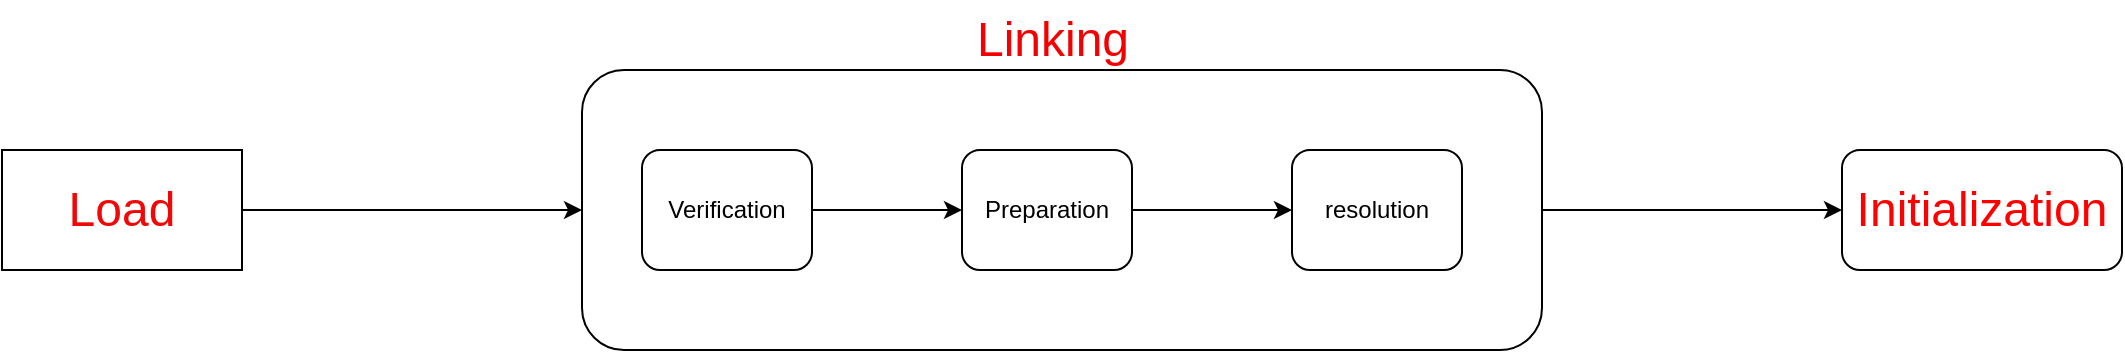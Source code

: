 <mxfile version="22.1.16" type="github">
  <diagram name="Page-1" id="PwFkWNoYjDpuwNn8RhV-">
    <mxGraphModel dx="2074" dy="1182" grid="1" gridSize="10" guides="1" tooltips="1" connect="1" arrows="1" fold="1" page="1" pageScale="1" pageWidth="850" pageHeight="1100" math="0" shadow="0">
      <root>
        <mxCell id="0" />
        <mxCell id="1" parent="0" />
        <mxCell id="pv6V-A9NcBzSQIMy-4qV-2" style="edgeStyle=orthogonalEdgeStyle;rounded=0;orthogonalLoop=1;jettySize=auto;html=1;entryX=0;entryY=0.5;entryDx=0;entryDy=0;" edge="1" parent="1" source="pv6V-A9NcBzSQIMy-4qV-1" target="pv6V-A9NcBzSQIMy-4qV-3">
          <mxGeometry relative="1" as="geometry">
            <mxPoint x="530" y="430" as="targetPoint" />
          </mxGeometry>
        </mxCell>
        <mxCell id="pv6V-A9NcBzSQIMy-4qV-1" value="&lt;font style=&quot;font-size: 24px;&quot;&gt;Load&lt;/font&gt;" style="rounded=0;whiteSpace=wrap;html=1;fontSize=24;fontColor=#f20707;" vertex="1" parent="1">
          <mxGeometry x="330" y="400" width="120" height="60" as="geometry" />
        </mxCell>
        <mxCell id="pv6V-A9NcBzSQIMy-4qV-10" value="" style="edgeStyle=orthogonalEdgeStyle;rounded=0;orthogonalLoop=1;jettySize=auto;html=1;" edge="1" parent="1" source="pv6V-A9NcBzSQIMy-4qV-3" target="pv6V-A9NcBzSQIMy-4qV-9">
          <mxGeometry relative="1" as="geometry" />
        </mxCell>
        <mxCell id="pv6V-A9NcBzSQIMy-4qV-3" value="" style="rounded=1;whiteSpace=wrap;html=1;" vertex="1" parent="1">
          <mxGeometry x="620" y="360" width="480" height="140" as="geometry" />
        </mxCell>
        <mxCell id="pv6V-A9NcBzSQIMy-4qV-6" value="" style="edgeStyle=orthogonalEdgeStyle;rounded=0;orthogonalLoop=1;jettySize=auto;html=1;" edge="1" parent="1" source="pv6V-A9NcBzSQIMy-4qV-4" target="pv6V-A9NcBzSQIMy-4qV-5">
          <mxGeometry relative="1" as="geometry" />
        </mxCell>
        <mxCell id="pv6V-A9NcBzSQIMy-4qV-4" value="Verification" style="rounded=1;whiteSpace=wrap;html=1;" vertex="1" parent="1">
          <mxGeometry x="650" y="400" width="85" height="60" as="geometry" />
        </mxCell>
        <mxCell id="pv6V-A9NcBzSQIMy-4qV-8" value="" style="edgeStyle=orthogonalEdgeStyle;rounded=0;orthogonalLoop=1;jettySize=auto;html=1;" edge="1" parent="1" source="pv6V-A9NcBzSQIMy-4qV-5" target="pv6V-A9NcBzSQIMy-4qV-7">
          <mxGeometry relative="1" as="geometry" />
        </mxCell>
        <mxCell id="pv6V-A9NcBzSQIMy-4qV-5" value="Preparation" style="whiteSpace=wrap;html=1;rounded=1;" vertex="1" parent="1">
          <mxGeometry x="810" y="400" width="85" height="60" as="geometry" />
        </mxCell>
        <mxCell id="pv6V-A9NcBzSQIMy-4qV-7" value="resolution" style="whiteSpace=wrap;html=1;rounded=1;" vertex="1" parent="1">
          <mxGeometry x="975" y="400" width="85" height="60" as="geometry" />
        </mxCell>
        <mxCell id="pv6V-A9NcBzSQIMy-4qV-9" value="Initialization" style="whiteSpace=wrap;html=1;rounded=1;fontSize=24;fontColor=#ff0000;" vertex="1" parent="1">
          <mxGeometry x="1250" y="400" width="140" height="60" as="geometry" />
        </mxCell>
        <mxCell id="pv6V-A9NcBzSQIMy-4qV-11" value="Linking" style="text;html=1;align=center;verticalAlign=middle;resizable=0;points=[];autosize=1;strokeColor=none;fillColor=none;fontSize=24;fontColor=#f50000;" vertex="1" parent="1">
          <mxGeometry x="805" y="325" width="100" height="40" as="geometry" />
        </mxCell>
      </root>
    </mxGraphModel>
  </diagram>
</mxfile>
